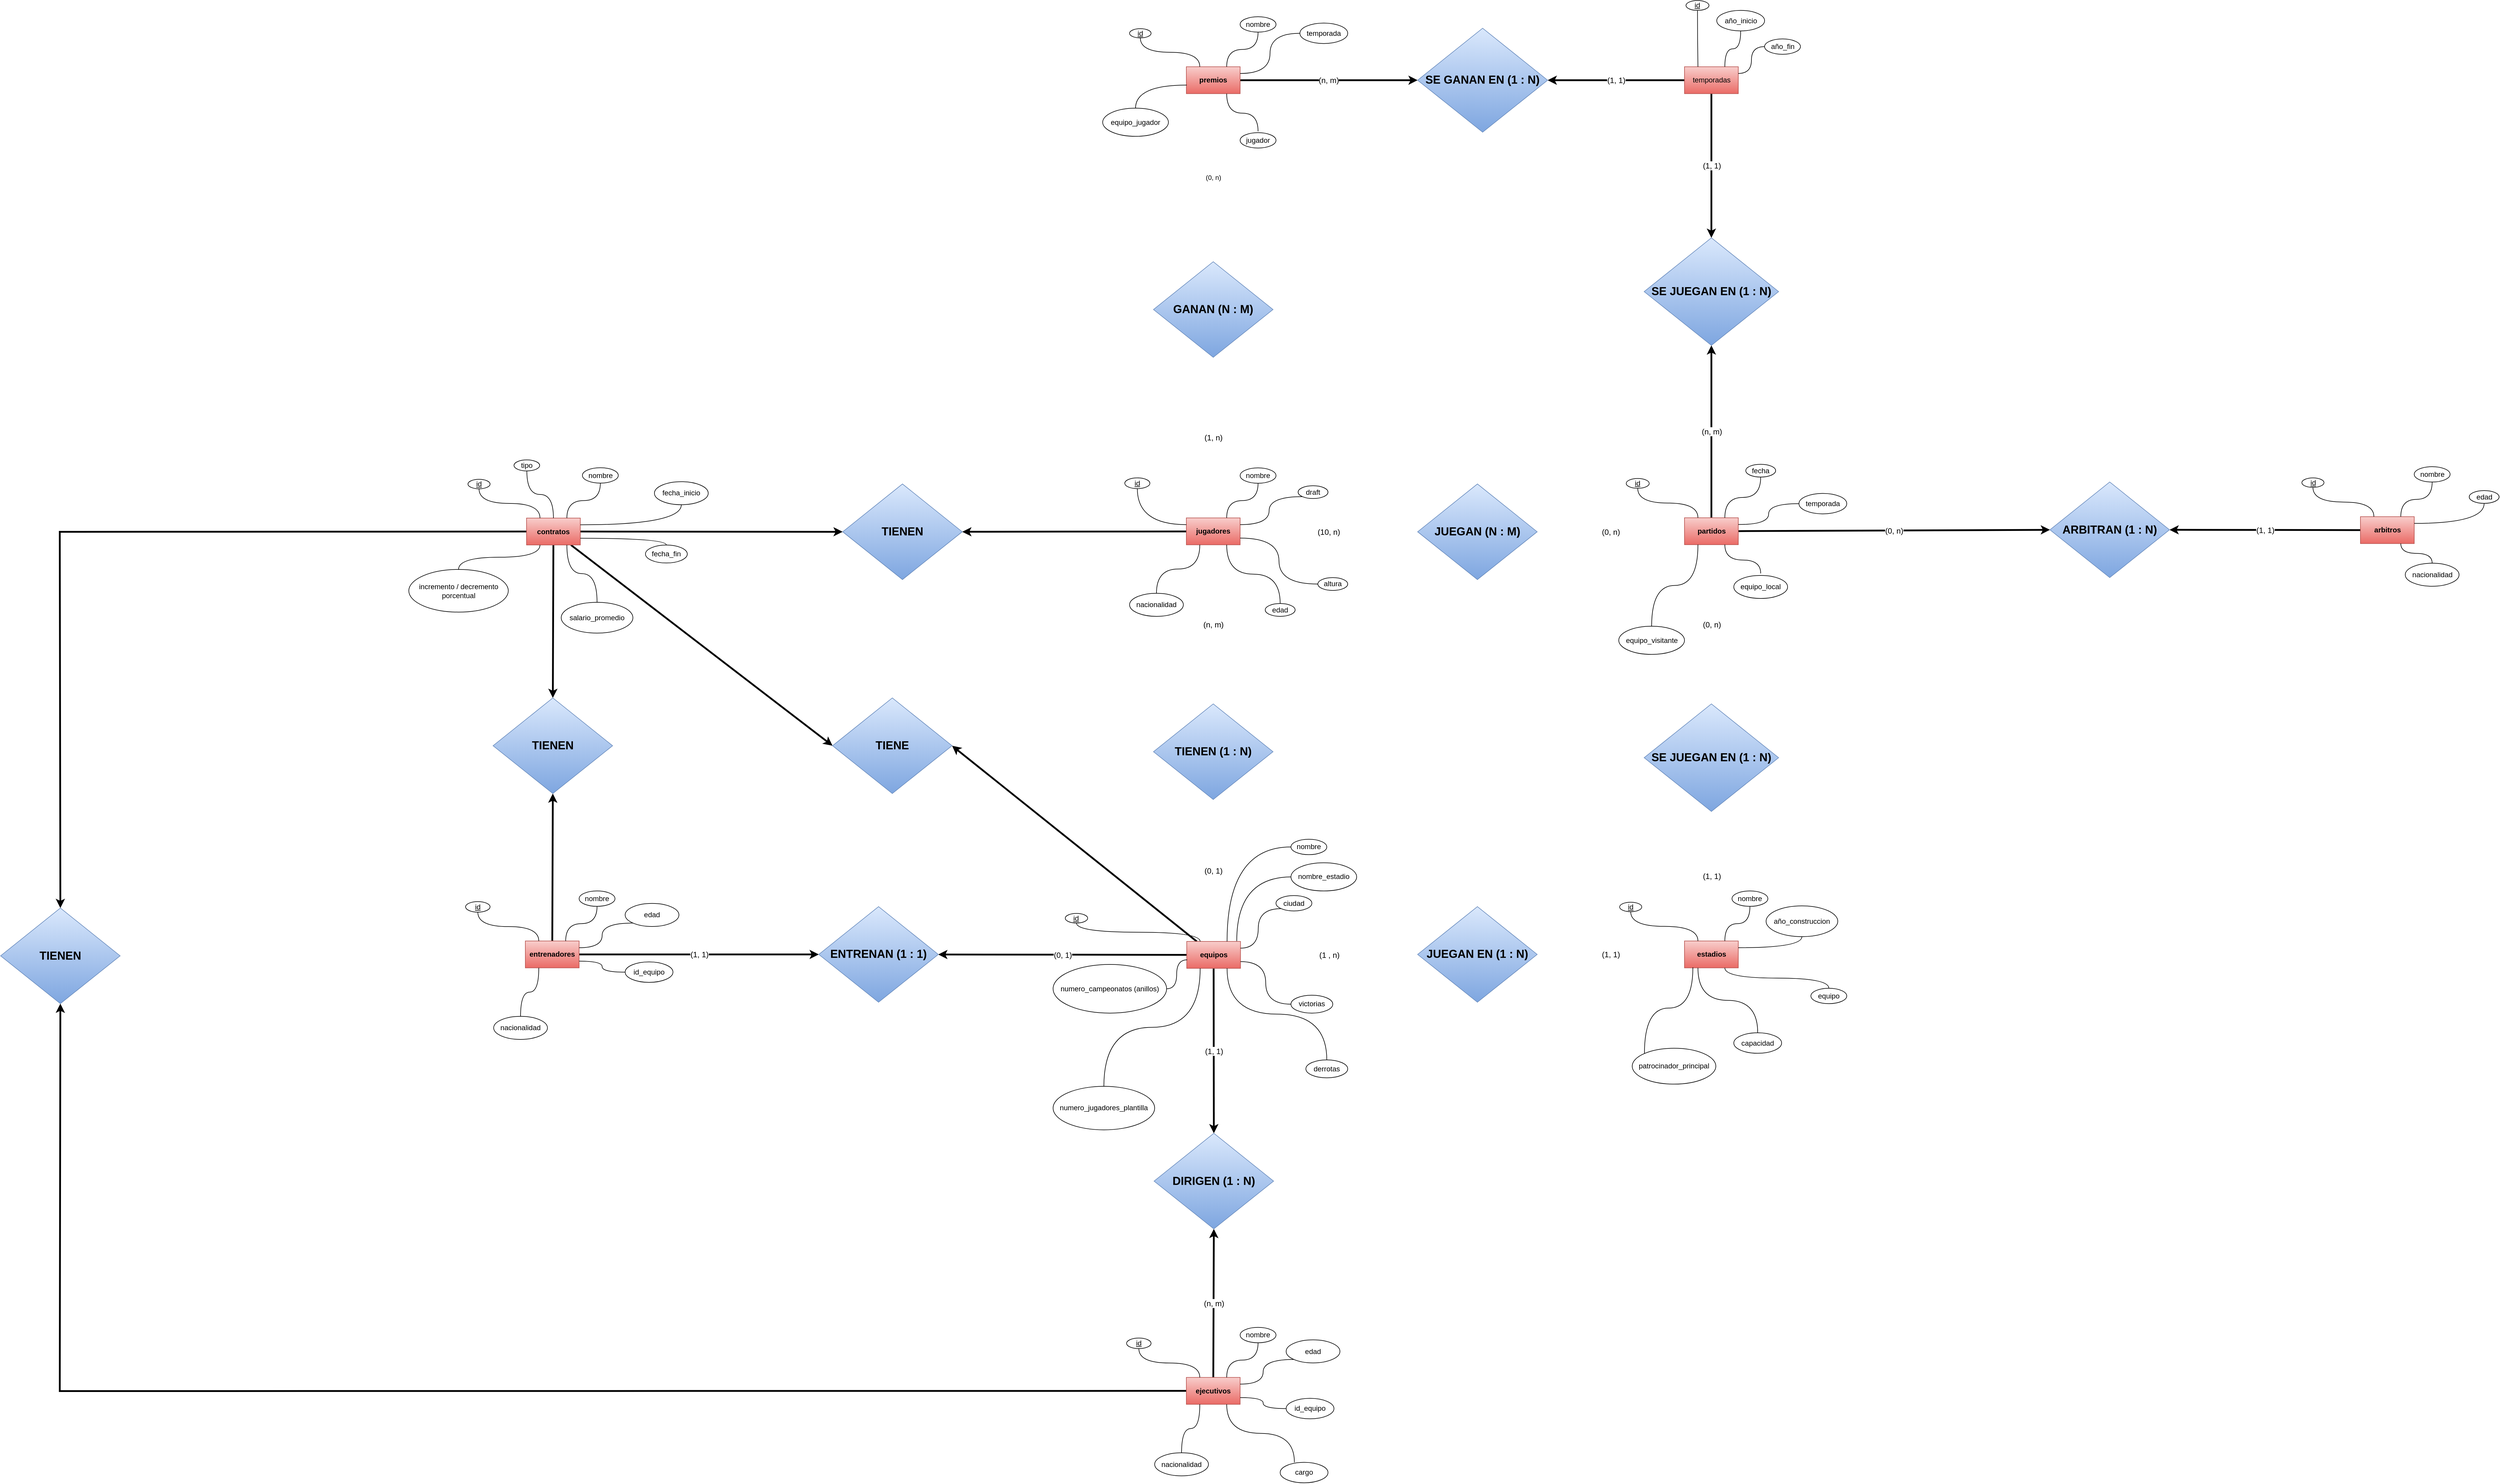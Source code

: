 <mxfile>
    <diagram id="GtlSE6PxsFourFfLZDGg" name="Page-1">
        <mxGraphModel dx="3368" dy="1439" grid="1" gridSize="10" guides="1" tooltips="1" connect="1" arrows="1" fold="1" page="0" pageScale="1" pageWidth="4681" pageHeight="3300" math="0" shadow="0">
            <root>
                <mxCell id="0"/>
                <mxCell id="1" parent="0"/>
                <mxCell id="226" value="(0, n)" style="edgeStyle=none;html=1;entryX=0.5;entryY=0;entryDx=0;entryDy=0;strokeColor=#FFFFFF;strokeWidth=3;" parent="1" source="12" target="225" edge="1">
                    <mxGeometry relative="1" as="geometry"/>
                </mxCell>
                <mxCell id="340" value="&lt;font style=&quot;font-size: 13px;&quot;&gt;(n, m)&lt;/font&gt;" style="edgeStyle=none;rounded=0;html=1;entryX=0;entryY=0.5;entryDx=0;entryDy=0;strokeWidth=3;" parent="1" source="12" target="339" edge="1">
                    <mxGeometry relative="1" as="geometry"/>
                </mxCell>
                <mxCell id="12" value="premios" style="rounded=0;whiteSpace=wrap;html=1;aspect=fixed;fillColor=#f8cecc;strokeColor=#b85450;gradientColor=#ea6b66;fontStyle=1" parent="1" vertex="1">
                    <mxGeometry x="1015" y="-6.28" width="90" height="45" as="geometry"/>
                </mxCell>
                <mxCell id="13" style="edgeStyle=orthogonalEdgeStyle;html=1;exitX=0.5;exitY=1;exitDx=0;exitDy=0;entryX=0.25;entryY=0;entryDx=0;entryDy=0;curved=1;endArrow=none;endFill=0;" parent="1" source="14" target="12" edge="1">
                    <mxGeometry relative="1" as="geometry"/>
                </mxCell>
                <mxCell id="14" value="&lt;u&gt;id&lt;/u&gt;" style="ellipse;whiteSpace=wrap;html=1;aspect=fixed;" parent="1" vertex="1">
                    <mxGeometry x="920" y="-69.99" width="35.99" height="15.42" as="geometry"/>
                </mxCell>
                <mxCell id="15" value="nombre" style="ellipse;whiteSpace=wrap;html=1;aspect=fixed;" parent="1" vertex="1">
                    <mxGeometry x="1105" y="-90" width="60" height="25.72" as="geometry"/>
                </mxCell>
                <mxCell id="16" style="edgeStyle=orthogonalEdgeStyle;html=1;exitX=0.5;exitY=1;exitDx=0;exitDy=0;entryX=0.75;entryY=0;entryDx=0;entryDy=0;curved=1;endArrow=none;endFill=0;" parent="1" source="15" target="12" edge="1">
                    <mxGeometry relative="1" as="geometry">
                        <mxPoint x="1043" y="-54.28" as="sourcePoint"/>
                        <mxPoint x="1068" y="-14.28" as="targetPoint"/>
                    </mxGeometry>
                </mxCell>
                <mxCell id="17" value="temporada" style="ellipse;whiteSpace=wrap;html=1;aspect=fixed;" parent="1" vertex="1">
                    <mxGeometry x="1205" y="-79.43" width="80" height="34.29" as="geometry"/>
                </mxCell>
                <mxCell id="18" style="edgeStyle=orthogonalEdgeStyle;html=1;exitX=0;exitY=0.5;exitDx=0;exitDy=0;entryX=1;entryY=0.25;entryDx=0;entryDy=0;curved=1;endArrow=none;endFill=0;" parent="1" source="17" target="12" edge="1">
                    <mxGeometry relative="1" as="geometry">
                        <mxPoint x="1175" y="-16.55" as="sourcePoint"/>
                        <mxPoint x="1160" y="28.02" as="targetPoint"/>
                    </mxGeometry>
                </mxCell>
                <mxCell id="19" style="edgeStyle=orthogonalEdgeStyle;html=1;curved=1;endArrow=none;endFill=0;exitX=0.5;exitY=-0.085;exitDx=0;exitDy=0;exitPerimeter=0;entryX=0.75;entryY=1;entryDx=0;entryDy=0;" parent="1" source="20" target="12" edge="1">
                    <mxGeometry relative="1" as="geometry">
                        <mxPoint x="1200" y="5.72" as="sourcePoint"/>
                        <mxPoint x="1110" y="49.62" as="targetPoint"/>
                    </mxGeometry>
                </mxCell>
                <mxCell id="20" value="jugador" style="ellipse;whiteSpace=wrap;html=1;aspect=fixed;" parent="1" vertex="1">
                    <mxGeometry x="1105" y="104.0" width="60" height="25.72" as="geometry"/>
                </mxCell>
                <mxCell id="21" value="equipo_jugador" style="ellipse;whiteSpace=wrap;html=1;aspect=fixed;" parent="1" vertex="1">
                    <mxGeometry x="875" y="63.01" width="110" height="47.15" as="geometry"/>
                </mxCell>
                <mxCell id="22" style="edgeStyle=orthogonalEdgeStyle;html=1;entryX=0.008;entryY=0.682;entryDx=0;entryDy=0;curved=1;endArrow=none;endFill=0;entryPerimeter=0;exitX=0.5;exitY=0;exitDx=0;exitDy=0;" parent="1" source="21" target="12" edge="1">
                    <mxGeometry relative="1" as="geometry">
                        <mxPoint x="1137.72" y="71.175" as="sourcePoint"/>
                        <mxPoint x="1070" y="54.01" as="targetPoint"/>
                    </mxGeometry>
                </mxCell>
                <mxCell id="220" value="&lt;font style=&quot;font-size: 13px;&quot;&gt;(n, m)&lt;/font&gt;" style="edgeStyle=none;html=1;entryX=0.5;entryY=0;entryDx=0;entryDy=0;strokeColor=#FFFFFF;strokeWidth=3;" parent="1" source="27" target="218" edge="1">
                    <mxGeometry relative="1" as="geometry"/>
                </mxCell>
                <mxCell id="223" value="&lt;font style=&quot;font-size: 13px;&quot;&gt;(10, n)&lt;/font&gt;" style="edgeStyle=none;html=1;entryX=0;entryY=0.5;entryDx=0;entryDy=0;strokeColor=#FFFFFF;strokeWidth=3;" parent="1" source="27" target="222" edge="1">
                    <mxGeometry relative="1" as="geometry"/>
                </mxCell>
                <mxCell id="227" value="&lt;font style=&quot;font-size: 13px;&quot;&gt;(1, n)&lt;/font&gt;" style="edgeStyle=none;html=1;entryX=0.5;entryY=1;entryDx=0;entryDy=0;strokeColor=#FFFFFF;strokeWidth=3;" parent="1" source="27" target="225" edge="1">
                    <mxGeometry relative="1" as="geometry"/>
                </mxCell>
                <mxCell id="289" style="edgeStyle=none;html=1;entryX=1;entryY=0.5;entryDx=0;entryDy=0;strokeWidth=3;" parent="1" source="27" target="287" edge="1">
                    <mxGeometry relative="1" as="geometry"/>
                </mxCell>
                <mxCell id="27" value="jugadores" style="rounded=0;whiteSpace=wrap;html=1;aspect=fixed;fillColor=#f8cecc;strokeColor=#b85450;gradientColor=#ea6b66;fontStyle=1" parent="1" vertex="1">
                    <mxGeometry x="1015" y="748.74" width="90" height="45" as="geometry"/>
                </mxCell>
                <mxCell id="28" style="edgeStyle=orthogonalEdgeStyle;html=1;exitX=0.5;exitY=1;exitDx=0;exitDy=0;entryX=0;entryY=0.25;entryDx=0;entryDy=0;curved=1;endArrow=none;endFill=0;" parent="1" source="29" target="27" edge="1">
                    <mxGeometry relative="1" as="geometry"/>
                </mxCell>
                <mxCell id="29" value="&lt;u&gt;id&lt;/u&gt;" style="ellipse;whiteSpace=wrap;html=1;aspect=fixed;" parent="1" vertex="1">
                    <mxGeometry x="912" y="681.73" width="42" height="18.01" as="geometry"/>
                </mxCell>
                <mxCell id="30" value="nombre" style="ellipse;whiteSpace=wrap;html=1;aspect=fixed;" parent="1" vertex="1">
                    <mxGeometry x="1105" y="665.02" width="60" height="25.72" as="geometry"/>
                </mxCell>
                <mxCell id="31" style="edgeStyle=orthogonalEdgeStyle;html=1;exitX=0.5;exitY=1;exitDx=0;exitDy=0;entryX=0.75;entryY=0;entryDx=0;entryDy=0;curved=1;endArrow=none;endFill=0;" parent="1" source="30" target="27" edge="1">
                    <mxGeometry relative="1" as="geometry">
                        <mxPoint x="1043" y="700.74" as="sourcePoint"/>
                        <mxPoint x="1068" y="740.74" as="targetPoint"/>
                    </mxGeometry>
                </mxCell>
                <mxCell id="32" value="altura" style="ellipse;whiteSpace=wrap;html=1;aspect=fixed;" parent="1" vertex="1">
                    <mxGeometry x="1235" y="848.67" width="50" height="21.43" as="geometry"/>
                </mxCell>
                <mxCell id="33" style="edgeStyle=orthogonalEdgeStyle;html=1;exitX=0;exitY=0.5;exitDx=0;exitDy=0;entryX=1;entryY=0.75;entryDx=0;entryDy=0;curved=1;endArrow=none;endFill=0;" parent="1" source="32" target="27" edge="1">
                    <mxGeometry relative="1" as="geometry">
                        <mxPoint x="1175" y="738.47" as="sourcePoint"/>
                        <mxPoint x="1160" y="783.04" as="targetPoint"/>
                    </mxGeometry>
                </mxCell>
                <mxCell id="34" style="edgeStyle=orthogonalEdgeStyle;html=1;entryX=0.75;entryY=1;entryDx=0;entryDy=0;curved=1;endArrow=none;endFill=0;exitX=0.5;exitY=0;exitDx=0;exitDy=0;" parent="1" source="35" target="27" edge="1">
                    <mxGeometry relative="1" as="geometry">
                        <mxPoint x="1200" y="760.74" as="sourcePoint"/>
                        <mxPoint x="1110" y="804.64" as="targetPoint"/>
                    </mxGeometry>
                </mxCell>
                <mxCell id="35" value="edad" style="ellipse;whiteSpace=wrap;html=1;aspect=fixed;" parent="1" vertex="1">
                    <mxGeometry x="1147" y="892.02" width="50" height="21.43" as="geometry"/>
                </mxCell>
                <mxCell id="38" value="nacionalidad" style="ellipse;whiteSpace=wrap;html=1;aspect=fixed;" parent="1" vertex="1">
                    <mxGeometry x="920" y="874.87" width="90" height="38.58" as="geometry"/>
                </mxCell>
                <mxCell id="39" style="edgeStyle=orthogonalEdgeStyle;html=1;entryX=0.25;entryY=1;entryDx=0;entryDy=0;curved=1;endArrow=none;endFill=0;exitX=0.5;exitY=0;exitDx=0;exitDy=0;" parent="1" source="38" target="27" edge="1">
                    <mxGeometry relative="1" as="geometry">
                        <mxPoint x="955.99" y="849.05" as="sourcePoint"/>
                        <mxPoint x="1041.71" y="810.45" as="targetPoint"/>
                    </mxGeometry>
                </mxCell>
                <mxCell id="40" value="draft" style="ellipse;whiteSpace=wrap;html=1;aspect=fixed;" parent="1" vertex="1">
                    <mxGeometry x="1202" y="694.88" width="50" height="21.43" as="geometry"/>
                </mxCell>
                <mxCell id="41" style="edgeStyle=orthogonalEdgeStyle;html=1;exitX=0;exitY=1;exitDx=0;exitDy=0;entryX=1;entryY=0.25;entryDx=0;entryDy=0;curved=1;endArrow=none;endFill=0;" parent="1" source="40" target="27" edge="1">
                    <mxGeometry relative="1" as="geometry">
                        <mxPoint x="1197.0" y="769.445" as="sourcePoint"/>
                        <mxPoint x="1122" y="742.84" as="targetPoint"/>
                    </mxGeometry>
                </mxCell>
                <mxCell id="279" value="&lt;font style=&quot;font-size: 13px;&quot;&gt;(1, 1)&lt;/font&gt;" style="edgeStyle=none;html=1;strokeWidth=3;" parent="1" source="42" target="278" edge="1">
                    <mxGeometry relative="1" as="geometry"/>
                </mxCell>
                <mxCell id="286" style="edgeStyle=none;html=1;entryX=0.5;entryY=1;entryDx=0;entryDy=0;strokeWidth=3;" parent="1" source="42" target="284" edge="1">
                    <mxGeometry relative="1" as="geometry"/>
                </mxCell>
                <mxCell id="42" value="entrenadores" style="rounded=0;whiteSpace=wrap;html=1;aspect=fixed;fillColor=#f8cecc;strokeColor=#b85450;gradientColor=#ea6b66;fontStyle=1" parent="1" vertex="1">
                    <mxGeometry x="-91" y="1456.75" width="90" height="45" as="geometry"/>
                </mxCell>
                <mxCell id="43" style="edgeStyle=orthogonalEdgeStyle;html=1;exitX=0.5;exitY=1;exitDx=0;exitDy=0;entryX=0.25;entryY=0;entryDx=0;entryDy=0;curved=1;endArrow=none;endFill=0;" parent="1" source="44" target="42" edge="1">
                    <mxGeometry relative="1" as="geometry"/>
                </mxCell>
                <mxCell id="44" value="&lt;u&gt;id&lt;/u&gt;" style="ellipse;whiteSpace=wrap;html=1;aspect=fixed;" parent="1" vertex="1">
                    <mxGeometry x="-191" y="1390.89" width="40.99" height="17.57" as="geometry"/>
                </mxCell>
                <mxCell id="45" value="nombre" style="ellipse;whiteSpace=wrap;html=1;aspect=fixed;" parent="1" vertex="1">
                    <mxGeometry x="-1" y="1373.03" width="60" height="25.72" as="geometry"/>
                </mxCell>
                <mxCell id="46" style="edgeStyle=orthogonalEdgeStyle;html=1;exitX=0.5;exitY=1;exitDx=0;exitDy=0;entryX=0.75;entryY=0;entryDx=0;entryDy=0;curved=1;endArrow=none;endFill=0;" parent="1" source="45" target="42" edge="1">
                    <mxGeometry relative="1" as="geometry">
                        <mxPoint x="-63" y="1408.75" as="sourcePoint"/>
                        <mxPoint x="-38" y="1448.75" as="targetPoint"/>
                    </mxGeometry>
                </mxCell>
                <mxCell id="47" value="id_equipo" style="ellipse;whiteSpace=wrap;html=1;aspect=fixed;" parent="1" vertex="1">
                    <mxGeometry x="76" y="1491.75" width="80" height="34.29" as="geometry"/>
                </mxCell>
                <mxCell id="48" style="edgeStyle=orthogonalEdgeStyle;html=1;exitX=0;exitY=0.5;exitDx=0;exitDy=0;entryX=1;entryY=0.75;entryDx=0;entryDy=0;curved=1;endArrow=none;endFill=0;" parent="1" source="47" target="42" edge="1">
                    <mxGeometry relative="1" as="geometry">
                        <mxPoint x="69" y="1446.48" as="sourcePoint"/>
                        <mxPoint x="54" y="1491.05" as="targetPoint"/>
                    </mxGeometry>
                </mxCell>
                <mxCell id="53" value="nacionalidad" style="ellipse;whiteSpace=wrap;html=1;aspect=fixed;" parent="1" vertex="1">
                    <mxGeometry x="-144" y="1582.88" width="90" height="38.58" as="geometry"/>
                </mxCell>
                <mxCell id="54" style="edgeStyle=orthogonalEdgeStyle;html=1;entryX=0.25;entryY=1;entryDx=0;entryDy=0;curved=1;endArrow=none;endFill=0;exitX=0.5;exitY=0;exitDx=0;exitDy=0;" parent="1" source="53" target="42" edge="1">
                    <mxGeometry relative="1" as="geometry">
                        <mxPoint x="-150.01" y="1557.06" as="sourcePoint"/>
                        <mxPoint x="-64.29" y="1518.46" as="targetPoint"/>
                    </mxGeometry>
                </mxCell>
                <mxCell id="55" value="edad" style="ellipse;whiteSpace=wrap;html=1;aspect=fixed;" parent="1" vertex="1">
                    <mxGeometry x="76" y="1393.89" width="90" height="38.58" as="geometry"/>
                </mxCell>
                <mxCell id="56" style="edgeStyle=orthogonalEdgeStyle;html=1;exitX=0;exitY=1;exitDx=0;exitDy=0;entryX=1;entryY=0.25;entryDx=0;entryDy=0;curved=1;endArrow=none;endFill=0;" parent="1" source="55" target="42" edge="1">
                    <mxGeometry relative="1" as="geometry">
                        <mxPoint x="91.0" y="1477.455" as="sourcePoint"/>
                        <mxPoint x="16" y="1450.85" as="targetPoint"/>
                    </mxGeometry>
                </mxCell>
                <mxCell id="224" value="&lt;font style=&quot;font-size: 13px;&quot;&gt;(0, n)&lt;/font&gt;" style="edgeStyle=none;html=1;entryX=1;entryY=0.5;entryDx=0;entryDy=0;strokeColor=#FFFFFF;strokeWidth=3;" parent="1" source="58" target="222" edge="1">
                    <mxGeometry relative="1" as="geometry"/>
                </mxCell>
                <mxCell id="235" value="&lt;font style=&quot;font-size: 13px;&quot;&gt;(0, n)&lt;/font&gt;" style="edgeStyle=none;html=1;strokeColor=#FFFFFF;strokeWidth=3;" parent="1" source="58" target="234" edge="1">
                    <mxGeometry relative="1" as="geometry"/>
                </mxCell>
                <mxCell id="282" value="&lt;font style=&quot;font-size: 13px;&quot;&gt;(0, n)&lt;/font&gt;" style="edgeStyle=none;html=1;entryX=0;entryY=0.5;entryDx=0;entryDy=0;strokeWidth=3;" parent="1" source="58" target="281" edge="1">
                    <mxGeometry relative="1" as="geometry"/>
                </mxCell>
                <mxCell id="344" value="&lt;font style=&quot;font-size: 13px;&quot;&gt;(n, m)&lt;/font&gt;" style="edgeStyle=none;rounded=0;html=1;entryX=0.5;entryY=1;entryDx=0;entryDy=0;strokeWidth=3;" parent="1" source="58" target="342" edge="1">
                    <mxGeometry relative="1" as="geometry"/>
                </mxCell>
                <mxCell id="58" value="partidos" style="rounded=0;whiteSpace=wrap;html=1;aspect=fixed;fillColor=#f8cecc;strokeColor=#b85450;gradientColor=#ea6b66;fontStyle=1" parent="1" vertex="1">
                    <mxGeometry x="1848.5" y="748.53" width="90" height="45" as="geometry"/>
                </mxCell>
                <mxCell id="59" style="edgeStyle=orthogonalEdgeStyle;html=1;exitX=0.5;exitY=1;exitDx=0;exitDy=0;entryX=0.25;entryY=0;entryDx=0;entryDy=0;curved=1;endArrow=none;endFill=0;" parent="1" source="60" target="58" edge="1">
                    <mxGeometry relative="1" as="geometry"/>
                </mxCell>
                <mxCell id="60" value="&lt;u&gt;id&lt;/u&gt;" style="ellipse;whiteSpace=wrap;html=1;aspect=fixed;" parent="1" vertex="1">
                    <mxGeometry x="1751" y="682.74" width="38.49" height="16.5" as="geometry"/>
                </mxCell>
                <mxCell id="61" value="fecha" style="ellipse;whiteSpace=wrap;html=1;aspect=fixed;" parent="1" vertex="1">
                    <mxGeometry x="1951" y="658.95" width="50" height="21.43" as="geometry"/>
                </mxCell>
                <mxCell id="62" style="edgeStyle=orthogonalEdgeStyle;html=1;exitX=0.5;exitY=1;exitDx=0;exitDy=0;entryX=0.75;entryY=0;entryDx=0;entryDy=0;curved=1;endArrow=none;endFill=0;" parent="1" source="61" target="58" edge="1">
                    <mxGeometry relative="1" as="geometry">
                        <mxPoint x="1876.5" y="699.53" as="sourcePoint"/>
                        <mxPoint x="1901.5" y="739.53" as="targetPoint"/>
                    </mxGeometry>
                </mxCell>
                <mxCell id="63" value="temporada" style="ellipse;whiteSpace=wrap;html=1;aspect=fixed;" parent="1" vertex="1">
                    <mxGeometry x="2040" y="707.7" width="80" height="34.29" as="geometry"/>
                </mxCell>
                <mxCell id="64" style="edgeStyle=orthogonalEdgeStyle;html=1;exitX=0;exitY=0.5;exitDx=0;exitDy=0;entryX=1;entryY=0.25;entryDx=0;entryDy=0;curved=1;endArrow=none;endFill=0;" parent="1" source="63" target="58" edge="1">
                    <mxGeometry relative="1" as="geometry">
                        <mxPoint x="2008.5" y="737.26" as="sourcePoint"/>
                        <mxPoint x="1993.5" y="781.83" as="targetPoint"/>
                    </mxGeometry>
                </mxCell>
                <mxCell id="65" style="edgeStyle=orthogonalEdgeStyle;html=1;entryX=0.75;entryY=1;entryDx=0;entryDy=0;curved=1;endArrow=none;endFill=0;exitX=0.5;exitY=-0.085;exitDx=0;exitDy=0;exitPerimeter=0;" parent="1" source="66" target="58" edge="1">
                    <mxGeometry relative="1" as="geometry">
                        <mxPoint x="2033.5" y="759.53" as="sourcePoint"/>
                        <mxPoint x="1943.5" y="803.43" as="targetPoint"/>
                    </mxGeometry>
                </mxCell>
                <mxCell id="66" value="equipo_local" style="ellipse;whiteSpace=wrap;html=1;aspect=fixed;" parent="1" vertex="1">
                    <mxGeometry x="1931" y="844.95" width="90" height="38.58" as="geometry"/>
                </mxCell>
                <mxCell id="67" value="equipo_visitante" style="ellipse;whiteSpace=wrap;html=1;aspect=fixed;" parent="1" vertex="1">
                    <mxGeometry x="1738.5" y="930.0" width="110" height="47.15" as="geometry"/>
                </mxCell>
                <mxCell id="68" style="edgeStyle=orthogonalEdgeStyle;html=1;entryX=0.25;entryY=1;entryDx=0;entryDy=0;curved=1;endArrow=none;endFill=0;exitX=0.5;exitY=0;exitDx=0;exitDy=0;" parent="1" source="67" target="58" edge="1">
                    <mxGeometry relative="1" as="geometry">
                        <mxPoint x="1971.22" y="824.985" as="sourcePoint"/>
                        <mxPoint x="1903.5" y="807.82" as="targetPoint"/>
                    </mxGeometry>
                </mxCell>
                <mxCell id="283" value="&lt;font style=&quot;font-size: 13px;&quot;&gt;(1, 1)&lt;/font&gt;" style="edgeStyle=none;html=1;entryX=1;entryY=0.5;entryDx=0;entryDy=0;strokeWidth=3;" parent="1" source="72" target="281" edge="1">
                    <mxGeometry relative="1" as="geometry"/>
                </mxCell>
                <mxCell id="72" value="arbitros" style="rounded=0;whiteSpace=wrap;html=1;aspect=fixed;fillColor=#f8cecc;strokeColor=#b85450;gradientColor=#ea6b66;fontStyle=1" parent="1" vertex="1">
                    <mxGeometry x="2979.5" y="746.67" width="90" height="45" as="geometry"/>
                </mxCell>
                <mxCell id="73" style="edgeStyle=orthogonalEdgeStyle;html=1;exitX=0.5;exitY=1;exitDx=0;exitDy=0;entryX=0.25;entryY=0;entryDx=0;entryDy=0;curved=1;endArrow=none;endFill=0;" parent="1" source="74" target="72" edge="1">
                    <mxGeometry relative="1" as="geometry"/>
                </mxCell>
                <mxCell id="74" value="&lt;u&gt;id&lt;/u&gt;" style="ellipse;whiteSpace=wrap;html=1;aspect=fixed;" parent="1" vertex="1">
                    <mxGeometry x="2881.5" y="681.81" width="37" height="15.86" as="geometry"/>
                </mxCell>
                <mxCell id="75" value="nombre" style="ellipse;whiteSpace=wrap;html=1;aspect=fixed;" parent="1" vertex="1">
                    <mxGeometry x="3069.5" y="662.95" width="60" height="25.72" as="geometry"/>
                </mxCell>
                <mxCell id="76" style="edgeStyle=orthogonalEdgeStyle;html=1;exitX=0.5;exitY=1;exitDx=0;exitDy=0;entryX=0.75;entryY=0;entryDx=0;entryDy=0;curved=1;endArrow=none;endFill=0;" parent="1" source="75" target="72" edge="1">
                    <mxGeometry relative="1" as="geometry">
                        <mxPoint x="3007.5" y="698.67" as="sourcePoint"/>
                        <mxPoint x="3032.5" y="738.67" as="targetPoint"/>
                    </mxGeometry>
                </mxCell>
                <mxCell id="79" style="edgeStyle=orthogonalEdgeStyle;html=1;entryX=1;entryY=0.25;entryDx=0;entryDy=0;curved=1;endArrow=none;endFill=0;exitX=0.5;exitY=1;exitDx=0;exitDy=0;" parent="1" source="80" target="72" edge="1">
                    <mxGeometry relative="1" as="geometry">
                        <mxPoint x="3164.5" y="758.67" as="sourcePoint"/>
                        <mxPoint x="3074.5" y="802.57" as="targetPoint"/>
                    </mxGeometry>
                </mxCell>
                <mxCell id="80" value="edad" style="ellipse;whiteSpace=wrap;html=1;aspect=fixed;" parent="1" vertex="1">
                    <mxGeometry x="3161.5" y="702.95" width="50" height="21.43" as="geometry"/>
                </mxCell>
                <mxCell id="83" value="nacionalidad" style="ellipse;whiteSpace=wrap;html=1;aspect=fixed;" parent="1" vertex="1">
                    <mxGeometry x="3054.5" y="824.53" width="90" height="38.58" as="geometry"/>
                </mxCell>
                <mxCell id="84" style="edgeStyle=orthogonalEdgeStyle;html=1;entryX=0.75;entryY=1;entryDx=0;entryDy=0;curved=1;endArrow=none;endFill=0;exitX=0.5;exitY=0;exitDx=0;exitDy=0;" parent="1" source="83" target="72" edge="1">
                    <mxGeometry relative="1" as="geometry">
                        <mxPoint x="2920.49" y="846.98" as="sourcePoint"/>
                        <mxPoint x="3006.21" y="808.38" as="targetPoint"/>
                    </mxGeometry>
                </mxCell>
                <mxCell id="221" value="&lt;font style=&quot;font-size: 13px;&quot;&gt;(0, 1)&lt;/font&gt;" style="edgeStyle=none;html=1;entryX=0.5;entryY=1;entryDx=0;entryDy=0;strokeColor=#FFFFFF;strokeWidth=3;" parent="1" source="90" target="218" edge="1">
                    <mxGeometry relative="1" as="geometry"/>
                </mxCell>
                <mxCell id="232" value="&lt;font style=&quot;font-size: 13px;&quot;&gt;(1 , n)&lt;/font&gt;" style="edgeStyle=none;html=1;entryX=0;entryY=0.5;entryDx=0;entryDy=0;strokeColor=#FFFFFF;strokeWidth=3;" parent="1" source="90" target="231" edge="1">
                    <mxGeometry relative="1" as="geometry"/>
                </mxCell>
                <mxCell id="280" value="&lt;font style=&quot;font-size: 13px;&quot;&gt;(0, 1)&lt;/font&gt;" style="edgeStyle=none;html=1;strokeWidth=3;" parent="1" source="90" target="278" edge="1">
                    <mxGeometry relative="1" as="geometry"/>
                </mxCell>
                <mxCell id="307" value="&lt;font style=&quot;font-size: 13px;&quot;&gt;(1, 1)&lt;/font&gt;" style="edgeStyle=none;html=1;strokeWidth=3;entryX=0.5;entryY=0;entryDx=0;entryDy=0;" parent="1" source="90" target="306" edge="1">
                    <mxGeometry relative="1" as="geometry">
                        <mxPoint x="1070" y="1780" as="targetPoint"/>
                    </mxGeometry>
                </mxCell>
                <mxCell id="348" style="edgeStyle=none;rounded=0;html=1;entryX=1;entryY=0.5;entryDx=0;entryDy=0;strokeWidth=3;" parent="1" source="90" target="345" edge="1">
                    <mxGeometry relative="1" as="geometry"/>
                </mxCell>
                <mxCell id="90" value="equipos" style="rounded=0;whiteSpace=wrap;html=1;aspect=fixed;fillColor=#f8cecc;strokeColor=#b85450;gradientColor=#ea6b66;fontStyle=1" parent="1" vertex="1">
                    <mxGeometry x="1015.63" y="1457.53" width="90" height="45" as="geometry"/>
                </mxCell>
                <mxCell id="91" style="edgeStyle=orthogonalEdgeStyle;html=1;exitX=0.5;exitY=1;exitDx=0;exitDy=0;entryX=0.25;entryY=0;entryDx=0;entryDy=0;curved=1;endArrow=none;endFill=0;" parent="1" source="92" target="90" edge="1">
                    <mxGeometry relative="1" as="geometry"/>
                </mxCell>
                <mxCell id="92" value="&lt;u&gt;id&lt;/u&gt;" style="ellipse;whiteSpace=wrap;html=1;aspect=fixed;" parent="1" vertex="1">
                    <mxGeometry x="812.39" y="1410.64" width="37.49" height="16.07" as="geometry"/>
                </mxCell>
                <mxCell id="93" value="nombre" style="ellipse;whiteSpace=wrap;html=1;aspect=fixed;" parent="1" vertex="1">
                    <mxGeometry x="1190" y="1286.56" width="60" height="25.72" as="geometry"/>
                </mxCell>
                <mxCell id="94" style="edgeStyle=orthogonalEdgeStyle;html=1;exitX=0;exitY=0.5;exitDx=0;exitDy=0;entryX=0.75;entryY=0;entryDx=0;entryDy=0;curved=1;endArrow=none;endFill=0;" parent="1" source="93" target="90" edge="1">
                    <mxGeometry relative="1" as="geometry">
                        <mxPoint x="1191.88" y="1372.06" as="sourcePoint"/>
                        <mxPoint x="1068.63" y="1449.53" as="targetPoint"/>
                    </mxGeometry>
                </mxCell>
                <mxCell id="96" style="edgeStyle=orthogonalEdgeStyle;html=1;exitX=0;exitY=0.5;exitDx=0;exitDy=0;entryX=0.93;entryY=-0.014;entryDx=0;entryDy=0;curved=1;endArrow=none;endFill=0;entryPerimeter=0;" parent="1" target="90" edge="1">
                    <mxGeometry relative="1" as="geometry">
                        <mxPoint x="1190.0" y="1349.455" as="sourcePoint"/>
                        <mxPoint x="1160.63" y="1491.83" as="targetPoint"/>
                    </mxGeometry>
                </mxCell>
                <mxCell id="97" style="edgeStyle=orthogonalEdgeStyle;html=1;entryX=1;entryY=0.75;entryDx=0;entryDy=0;curved=1;endArrow=none;endFill=0;exitX=0;exitY=0.5;exitDx=0;exitDy=0;" parent="1" source="98" target="90" edge="1">
                    <mxGeometry relative="1" as="geometry">
                        <mxPoint x="1200.63" y="1469.53" as="sourcePoint"/>
                        <mxPoint x="1110.63" y="1513.43" as="targetPoint"/>
                    </mxGeometry>
                </mxCell>
                <mxCell id="95" value="nombre_estadio" style="ellipse;whiteSpace=wrap;html=1;aspect=fixed;" vertex="1" parent="1">
                    <mxGeometry x="1190" y="1325.88" width="110" height="47.15" as="geometry"/>
                </mxCell>
                <mxCell id="98" value="victorias" style="ellipse;whiteSpace=wrap;html=1;aspect=fixed;" parent="1" vertex="1">
                    <mxGeometry x="1190" y="1547.46" width="70" height="30.01" as="geometry"/>
                </mxCell>
                <mxCell id="99" value="numero_campeonatos (anillos)" style="ellipse;whiteSpace=wrap;html=1;aspect=fixed;" parent="1" vertex="1">
                    <mxGeometry x="792.0" y="1496.03" width="190" height="81.44" as="geometry"/>
                </mxCell>
                <mxCell id="100" style="edgeStyle=orthogonalEdgeStyle;html=1;entryX=0.008;entryY=0.682;entryDx=0;entryDy=0;curved=1;endArrow=none;endFill=0;entryPerimeter=0;exitX=1;exitY=0.5;exitDx=0;exitDy=0;" parent="1" source="99" target="90" edge="1">
                    <mxGeometry relative="1" as="geometry">
                        <mxPoint x="1138.35" y="1534.985" as="sourcePoint"/>
                        <mxPoint x="1070.63" y="1517.82" as="targetPoint"/>
                    </mxGeometry>
                </mxCell>
                <mxCell id="101" value="numero_jugadores_plantilla" style="ellipse;whiteSpace=wrap;html=1;aspect=fixed;" parent="1" vertex="1">
                    <mxGeometry x="792.0" y="1700" width="170" height="72.87" as="geometry"/>
                </mxCell>
                <mxCell id="102" style="edgeStyle=orthogonalEdgeStyle;html=1;entryX=0.25;entryY=1;entryDx=0;entryDy=0;curved=1;endArrow=none;endFill=0;exitX=0.5;exitY=0;exitDx=0;exitDy=0;" parent="1" source="101" target="90" edge="1">
                    <mxGeometry relative="1" as="geometry">
                        <mxPoint x="956.62" y="1557.84" as="sourcePoint"/>
                        <mxPoint x="1042.34" y="1519.24" as="targetPoint"/>
                    </mxGeometry>
                </mxCell>
                <mxCell id="103" value="ciudad" style="ellipse;whiteSpace=wrap;html=1;aspect=fixed;" parent="1" vertex="1">
                    <mxGeometry x="1165" y="1380.75" width="60" height="25.72" as="geometry"/>
                </mxCell>
                <mxCell id="104" style="edgeStyle=orthogonalEdgeStyle;html=1;exitX=0;exitY=1;exitDx=0;exitDy=0;entryX=1;entryY=0.25;entryDx=0;entryDy=0;curved=1;endArrow=none;endFill=0;" parent="1" source="103" target="90" edge="1">
                    <mxGeometry relative="1" as="geometry">
                        <mxPoint x="1197.63" y="1478.235" as="sourcePoint"/>
                        <mxPoint x="1122.63" y="1451.63" as="targetPoint"/>
                    </mxGeometry>
                </mxCell>
                <mxCell id="105" value="derrotas" style="ellipse;whiteSpace=wrap;html=1;aspect=fixed;" parent="1" vertex="1">
                    <mxGeometry x="1215" y="1655.74" width="70" height="30.01" as="geometry"/>
                </mxCell>
                <mxCell id="106" style="edgeStyle=orthogonalEdgeStyle;html=1;entryX=0.75;entryY=1;entryDx=0;entryDy=0;curved=1;endArrow=none;endFill=0;exitX=0.5;exitY=0;exitDx=0;exitDy=0;" parent="1" source="105" target="90" edge="1">
                    <mxGeometry relative="1" as="geometry">
                        <mxPoint x="1145.63" y="1575.624" as="sourcePoint"/>
                        <mxPoint x="1093.13" y="1512.53" as="targetPoint"/>
                    </mxGeometry>
                </mxCell>
                <mxCell id="233" value="&lt;font style=&quot;font-size: 13px;&quot;&gt;(1, 1)&lt;/font&gt;" style="edgeStyle=none;html=1;entryX=1;entryY=0.5;entryDx=0;entryDy=0;strokeColor=#FFFFFF;strokeWidth=3;" parent="1" source="173" target="231" edge="1">
                    <mxGeometry relative="1" as="geometry"/>
                </mxCell>
                <mxCell id="236" value="&lt;font style=&quot;font-size: 13px;&quot;&gt;(1, 1)&lt;/font&gt;" style="edgeStyle=none;html=1;strokeColor=#FFFFFF;strokeWidth=3;" parent="1" source="173" target="234" edge="1">
                    <mxGeometry relative="1" as="geometry"/>
                </mxCell>
                <mxCell id="173" value="estadios" style="rounded=0;whiteSpace=wrap;html=1;aspect=fixed;fillColor=#f8cecc;strokeColor=#b85450;gradientColor=#ea6b66;fontStyle=1" parent="1" vertex="1">
                    <mxGeometry x="1848.5" y="1456.75" width="90" height="45" as="geometry"/>
                </mxCell>
                <mxCell id="174" style="edgeStyle=orthogonalEdgeStyle;html=1;exitX=0.5;exitY=1;exitDx=0;exitDy=0;entryX=0.25;entryY=0;entryDx=0;entryDy=0;curved=1;endArrow=none;endFill=0;" parent="1" source="175" target="173" edge="1">
                    <mxGeometry relative="1" as="geometry"/>
                </mxCell>
                <mxCell id="175" value="&lt;u&gt;id&lt;/u&gt;" style="ellipse;whiteSpace=wrap;html=1;aspect=fixed;" parent="1" vertex="1">
                    <mxGeometry x="1740" y="1391.89" width="37" height="15.86" as="geometry"/>
                </mxCell>
                <mxCell id="176" value="nombre" style="ellipse;whiteSpace=wrap;html=1;aspect=fixed;" parent="1" vertex="1">
                    <mxGeometry x="1928" y="1373.03" width="60" height="25.72" as="geometry"/>
                </mxCell>
                <mxCell id="177" style="edgeStyle=orthogonalEdgeStyle;html=1;exitX=0.5;exitY=1;exitDx=0;exitDy=0;entryX=0.75;entryY=0;entryDx=0;entryDy=0;curved=1;endArrow=none;endFill=0;" parent="1" source="176" target="173" edge="1">
                    <mxGeometry relative="1" as="geometry">
                        <mxPoint x="1866" y="1408.75" as="sourcePoint"/>
                        <mxPoint x="1891" y="1448.75" as="targetPoint"/>
                    </mxGeometry>
                </mxCell>
                <mxCell id="178" style="edgeStyle=orthogonalEdgeStyle;html=1;entryX=1;entryY=0.25;entryDx=0;entryDy=0;curved=1;endArrow=none;endFill=0;exitX=0.5;exitY=1;exitDx=0;exitDy=0;" parent="1" source="179" target="173" edge="1">
                    <mxGeometry relative="1" as="geometry">
                        <mxPoint x="2023.0" y="1468.75" as="sourcePoint"/>
                        <mxPoint x="1933" y="1512.65" as="targetPoint"/>
                    </mxGeometry>
                </mxCell>
                <mxCell id="179" value="año_construccion" style="ellipse;whiteSpace=wrap;html=1;aspect=fixed;" parent="1" vertex="1">
                    <mxGeometry x="1985.0" y="1398.03" width="120" height="51.43" as="geometry"/>
                </mxCell>
                <mxCell id="180" value="equipo" style="ellipse;whiteSpace=wrap;html=1;aspect=fixed;" parent="1" vertex="1">
                    <mxGeometry x="2060" y="1535.9" width="60" height="25.72" as="geometry"/>
                </mxCell>
                <mxCell id="181" style="edgeStyle=orthogonalEdgeStyle;html=1;entryX=0.75;entryY=1;entryDx=0;entryDy=0;curved=1;endArrow=none;endFill=0;exitX=0.5;exitY=0;exitDx=0;exitDy=0;" parent="1" source="180" target="173" edge="1">
                    <mxGeometry relative="1" as="geometry">
                        <mxPoint x="1778.99" y="1557.06" as="sourcePoint"/>
                        <mxPoint x="1864.71" y="1518.46" as="targetPoint"/>
                    </mxGeometry>
                </mxCell>
                <mxCell id="182" value="capacidad" style="ellipse;whiteSpace=wrap;html=1;aspect=fixed;" parent="1" vertex="1">
                    <mxGeometry x="1931" y="1610.39" width="80" height="34.29" as="geometry"/>
                </mxCell>
                <mxCell id="183" style="edgeStyle=orthogonalEdgeStyle;html=1;curved=1;endArrow=none;endFill=0;exitX=0.5;exitY=0;exitDx=0;exitDy=0;entryX=0.25;entryY=1;entryDx=0;entryDy=0;" parent="1" source="182" target="173" edge="1">
                    <mxGeometry relative="1" as="geometry">
                        <mxPoint x="1968" y="1550.61" as="sourcePoint"/>
                        <mxPoint x="1915.5" y="1511.75" as="targetPoint"/>
                    </mxGeometry>
                </mxCell>
                <mxCell id="184" value="patrocinador_principal" style="ellipse;whiteSpace=wrap;html=1;aspect=fixed;" parent="1" vertex="1">
                    <mxGeometry x="1760.99" y="1636.28" width="140" height="60.01" as="geometry"/>
                </mxCell>
                <mxCell id="218" value="&lt;font color=&quot;#000000&quot;&gt;&lt;span style=&quot;font-size: 19px;&quot;&gt;&lt;b&gt;TIENEN (1 : N)&lt;/b&gt;&lt;/span&gt;&lt;/font&gt;" style="rhombus;whiteSpace=wrap;html=1;rounded=0;fillColor=#dae8fc;strokeColor=#6c8ebf;aspect=fixed;gradientColor=#7ea6e0;" parent="1" vertex="1">
                    <mxGeometry x="960" y="1060" width="200" height="160" as="geometry"/>
                </mxCell>
                <mxCell id="222" value="&lt;font color=&quot;#000000&quot;&gt;&lt;span style=&quot;font-size: 19px;&quot;&gt;&lt;b&gt;JUEGAN (N : M)&lt;/b&gt;&lt;/span&gt;&lt;/font&gt;" style="rhombus;whiteSpace=wrap;html=1;rounded=0;fillColor=#dae8fc;strokeColor=#6c8ebf;aspect=fixed;gradientColor=#7ea6e0;" parent="1" vertex="1">
                    <mxGeometry x="1402" y="691.95" width="200" height="160" as="geometry"/>
                </mxCell>
                <mxCell id="225" value="&lt;font color=&quot;#000000&quot;&gt;&lt;span style=&quot;font-size: 19px;&quot;&gt;&lt;b&gt;GANAN (N : M)&lt;/b&gt;&lt;/span&gt;&lt;/font&gt;" style="rhombus;whiteSpace=wrap;html=1;rounded=0;fillColor=#dae8fc;strokeColor=#6c8ebf;aspect=fixed;gradientColor=#7ea6e0;" parent="1" vertex="1">
                    <mxGeometry x="960" y="320.0" width="200" height="160" as="geometry"/>
                </mxCell>
                <mxCell id="229" style="edgeStyle=orthogonalEdgeStyle;html=1;curved=1;endArrow=none;endFill=0;exitX=0;exitY=0;exitDx=0;exitDy=0;entryX=0.156;entryY=0.983;entryDx=0;entryDy=0;entryPerimeter=0;" parent="1" source="184" target="173" edge="1">
                    <mxGeometry relative="1" as="geometry">
                        <mxPoint x="1981" y="1620.39" as="sourcePoint"/>
                        <mxPoint x="1870.5" y="1511.75" as="targetPoint"/>
                    </mxGeometry>
                </mxCell>
                <mxCell id="231" value="&lt;font color=&quot;#000000&quot;&gt;&lt;span style=&quot;font-size: 19px;&quot;&gt;&lt;b&gt;JUEGAN EN (1 : N)&lt;/b&gt;&lt;/span&gt;&lt;/font&gt;" style="rhombus;whiteSpace=wrap;html=1;rounded=0;fillColor=#dae8fc;strokeColor=#6c8ebf;aspect=fixed;gradientColor=#7ea6e0;" parent="1" vertex="1">
                    <mxGeometry x="1402" y="1399.25" width="200" height="160" as="geometry"/>
                </mxCell>
                <mxCell id="234" value="&lt;font color=&quot;#000000&quot;&gt;&lt;span style=&quot;font-size: 19px;&quot;&gt;&lt;b&gt;SE JUEGAN EN (1 : N)&lt;/b&gt;&lt;/span&gt;&lt;/font&gt;" style="rhombus;whiteSpace=wrap;html=1;rounded=0;fillColor=#dae8fc;strokeColor=#6c8ebf;aspect=fixed;gradientColor=#7ea6e0;" parent="1" vertex="1">
                    <mxGeometry x="1781" y="1060" width="225" height="180" as="geometry"/>
                </mxCell>
                <mxCell id="285" style="edgeStyle=none;html=1;entryX=0.5;entryY=0;entryDx=0;entryDy=0;strokeWidth=3;" parent="1" source="263" target="284" edge="1">
                    <mxGeometry relative="1" as="geometry"/>
                </mxCell>
                <mxCell id="288" style="edgeStyle=none;html=1;entryX=0;entryY=0.5;entryDx=0;entryDy=0;strokeWidth=3;" parent="1" source="263" target="287" edge="1">
                    <mxGeometry relative="1" as="geometry"/>
                </mxCell>
                <mxCell id="311" style="edgeStyle=none;html=1;entryX=0.5;entryY=0;entryDx=0;entryDy=0;strokeWidth=3;rounded=0;" parent="1" source="263" target="310" edge="1">
                    <mxGeometry relative="1" as="geometry">
                        <Array as="points">
                            <mxPoint x="-870" y="772"/>
                        </Array>
                    </mxGeometry>
                </mxCell>
                <mxCell id="346" style="edgeStyle=none;rounded=0;html=1;entryX=0;entryY=0.5;entryDx=0;entryDy=0;strokeWidth=3;" parent="1" source="263" target="345" edge="1">
                    <mxGeometry relative="1" as="geometry"/>
                </mxCell>
                <mxCell id="263" value="contratos" style="rounded=0;whiteSpace=wrap;html=1;aspect=fixed;fillColor=#f8cecc;strokeColor=#b85450;gradientColor=#ea6b66;fontStyle=1" parent="1" vertex="1">
                    <mxGeometry x="-89" y="749.02" width="90" height="45" as="geometry"/>
                </mxCell>
                <mxCell id="264" style="edgeStyle=orthogonalEdgeStyle;html=1;exitX=0.5;exitY=1;exitDx=0;exitDy=0;entryX=0.25;entryY=0;entryDx=0;entryDy=0;curved=1;endArrow=none;endFill=0;" parent="1" source="265" target="263" edge="1">
                    <mxGeometry relative="1" as="geometry"/>
                </mxCell>
                <mxCell id="265" value="&lt;u&gt;id&lt;/u&gt;" style="ellipse;whiteSpace=wrap;html=1;aspect=fixed;" parent="1" vertex="1">
                    <mxGeometry x="-187" y="684.16" width="37" height="15.86" as="geometry"/>
                </mxCell>
                <mxCell id="266" value="nombre" style="ellipse;whiteSpace=wrap;html=1;aspect=fixed;" parent="1" vertex="1">
                    <mxGeometry x="4.5" y="664.73" width="60" height="25.72" as="geometry"/>
                </mxCell>
                <mxCell id="267" style="edgeStyle=orthogonalEdgeStyle;html=1;exitX=0.5;exitY=1;exitDx=0;exitDy=0;entryX=0.75;entryY=0;entryDx=0;entryDy=0;curved=1;endArrow=none;endFill=0;" parent="1" source="266" target="263" edge="1">
                    <mxGeometry relative="1" as="geometry">
                        <mxPoint x="-61" y="701.02" as="sourcePoint"/>
                        <mxPoint x="-36" y="741.02" as="targetPoint"/>
                    </mxGeometry>
                </mxCell>
                <mxCell id="268" style="edgeStyle=orthogonalEdgeStyle;html=1;entryX=1;entryY=0.25;entryDx=0;entryDy=0;curved=1;endArrow=none;endFill=0;exitX=0.5;exitY=1;exitDx=0;exitDy=0;" parent="1" source="269" target="263" edge="1">
                    <mxGeometry relative="1" as="geometry">
                        <mxPoint x="96" y="761.02" as="sourcePoint"/>
                        <mxPoint x="6" y="804.92" as="targetPoint"/>
                    </mxGeometry>
                </mxCell>
                <mxCell id="269" value="fecha_inicio" style="ellipse;whiteSpace=wrap;html=1;aspect=fixed;" parent="1" vertex="1">
                    <mxGeometry x="125" y="688.09" width="90" height="38.58" as="geometry"/>
                </mxCell>
                <mxCell id="270" value="salario_promedio" style="ellipse;whiteSpace=wrap;html=1;aspect=fixed;" parent="1" vertex="1">
                    <mxGeometry x="-31" y="890.0" width="120" height="51.44" as="geometry"/>
                </mxCell>
                <mxCell id="271" style="edgeStyle=orthogonalEdgeStyle;html=1;entryX=0.75;entryY=1;entryDx=0;entryDy=0;curved=1;endArrow=none;endFill=0;exitX=0.5;exitY=0;exitDx=0;exitDy=0;" parent="1" source="270" target="263" edge="1">
                    <mxGeometry relative="1" as="geometry">
                        <mxPoint x="-148.01" y="849.33" as="sourcePoint"/>
                        <mxPoint x="-62.29" y="810.73" as="targetPoint"/>
                    </mxGeometry>
                </mxCell>
                <mxCell id="272" value="tipo" style="ellipse;whiteSpace=wrap;html=1;aspect=fixed;" parent="1" vertex="1">
                    <mxGeometry x="-110" y="651.66" width="43" height="18.44" as="geometry"/>
                </mxCell>
                <mxCell id="273" style="edgeStyle=orthogonalEdgeStyle;html=1;exitX=0.5;exitY=1;exitDx=0;exitDy=0;entryX=0.5;entryY=0;entryDx=0;entryDy=0;curved=1;endArrow=none;endFill=0;" parent="1" source="272" target="263" edge="1">
                    <mxGeometry relative="1" as="geometry">
                        <mxPoint x="44.5" y="700.45" as="sourcePoint"/>
                        <mxPoint x="-11.5" y="759.02" as="targetPoint"/>
                    </mxGeometry>
                </mxCell>
                <mxCell id="274" value="fecha_fin" style="ellipse;whiteSpace=wrap;html=1;aspect=fixed;" parent="1" vertex="1">
                    <mxGeometry x="110" y="794.17" width="70" height="30.01" as="geometry"/>
                </mxCell>
                <mxCell id="275" style="edgeStyle=orthogonalEdgeStyle;html=1;entryX=1;entryY=0.75;entryDx=0;entryDy=0;curved=1;endArrow=none;endFill=0;exitX=0.5;exitY=0;exitDx=0;exitDy=0;" parent="1" source="274" target="263" edge="1">
                    <mxGeometry relative="1" as="geometry">
                        <mxPoint x="70" y="868.75" as="sourcePoint"/>
                        <mxPoint x="-11.5" y="804.02" as="targetPoint"/>
                    </mxGeometry>
                </mxCell>
                <mxCell id="276" value="incremento / decremento porcentual" style="ellipse;whiteSpace=wrap;html=1;aspect=fixed;" parent="1" vertex="1">
                    <mxGeometry x="-286" y="834.99" width="166.5" height="71.38" as="geometry"/>
                </mxCell>
                <mxCell id="277" style="edgeStyle=orthogonalEdgeStyle;html=1;exitX=0.5;exitY=0;exitDx=0;exitDy=0;entryX=0.25;entryY=1;entryDx=0;entryDy=0;curved=1;endArrow=none;endFill=0;" parent="1" source="276" target="263" edge="1">
                    <mxGeometry relative="1" as="geometry">
                        <mxPoint x="-158.5" y="710.02" as="sourcePoint"/>
                        <mxPoint x="-56.5" y="759.02" as="targetPoint"/>
                    </mxGeometry>
                </mxCell>
                <mxCell id="278" value="&lt;font color=&quot;#000000&quot;&gt;&lt;span style=&quot;font-size: 19px;&quot;&gt;&lt;b&gt;ENTRENAN (1 : 1)&lt;/b&gt;&lt;/span&gt;&lt;/font&gt;" style="rhombus;whiteSpace=wrap;html=1;rounded=0;fillColor=#dae8fc;strokeColor=#6c8ebf;aspect=fixed;gradientColor=#7ea6e0;" parent="1" vertex="1">
                    <mxGeometry x="400" y="1399.25" width="200" height="160" as="geometry"/>
                </mxCell>
                <mxCell id="281" value="&lt;font color=&quot;#000000&quot;&gt;&lt;span style=&quot;font-size: 19px;&quot;&gt;&lt;b&gt;ARBITRAN (1 : N)&lt;/b&gt;&lt;/span&gt;&lt;/font&gt;" style="rhombus;whiteSpace=wrap;html=1;rounded=0;fillColor=#dae8fc;strokeColor=#6c8ebf;aspect=fixed;gradientColor=#7ea6e0;" parent="1" vertex="1">
                    <mxGeometry x="2460" y="688.67" width="200" height="160" as="geometry"/>
                </mxCell>
                <mxCell id="284" value="&lt;font color=&quot;#000000&quot;&gt;&lt;span style=&quot;font-size: 19px;&quot;&gt;&lt;b&gt;TIENEN&lt;/b&gt;&lt;/span&gt;&lt;/font&gt;" style="rhombus;whiteSpace=wrap;html=1;rounded=0;fillColor=#dae8fc;strokeColor=#6c8ebf;aspect=fixed;gradientColor=#7ea6e0;" parent="1" vertex="1">
                    <mxGeometry x="-145" y="1050" width="200" height="160" as="geometry"/>
                </mxCell>
                <mxCell id="287" value="&lt;font color=&quot;#000000&quot;&gt;&lt;span style=&quot;font-size: 19px;&quot;&gt;&lt;b&gt;TIENEN&lt;/b&gt;&lt;/span&gt;&lt;/font&gt;" style="rhombus;whiteSpace=wrap;html=1;rounded=0;fillColor=#dae8fc;strokeColor=#6c8ebf;aspect=fixed;gradientColor=#7ea6e0;" parent="1" vertex="1">
                    <mxGeometry x="440" y="691.95" width="200" height="160" as="geometry"/>
                </mxCell>
                <mxCell id="290" value="&lt;font style=&quot;font-size: 13px;&quot;&gt;(n, m)&lt;/font&gt;" style="edgeStyle=none;html=1;entryX=0.5;entryY=1;entryDx=0;entryDy=0;strokeWidth=3;" parent="1" source="291" target="306" edge="1">
                    <mxGeometry relative="1" as="geometry"/>
                </mxCell>
                <mxCell id="312" style="edgeStyle=none;rounded=0;html=1;entryX=0.5;entryY=1;entryDx=0;entryDy=0;strokeWidth=3;" parent="1" source="291" target="310" edge="1">
                    <mxGeometry relative="1" as="geometry">
                        <Array as="points">
                            <mxPoint x="-870" y="2210"/>
                        </Array>
                    </mxGeometry>
                </mxCell>
                <mxCell id="291" value="ejecutivos" style="rounded=0;whiteSpace=wrap;html=1;aspect=fixed;fillColor=#f8cecc;strokeColor=#b85450;gradientColor=#ea6b66;fontStyle=1" parent="1" vertex="1">
                    <mxGeometry x="1015" y="2187.14" width="90" height="45" as="geometry"/>
                </mxCell>
                <mxCell id="292" style="edgeStyle=orthogonalEdgeStyle;html=1;exitX=0.5;exitY=1;exitDx=0;exitDy=0;entryX=0.25;entryY=0;entryDx=0;entryDy=0;curved=1;endArrow=none;endFill=0;" parent="1" source="293" target="291" edge="1">
                    <mxGeometry relative="1" as="geometry"/>
                </mxCell>
                <mxCell id="293" value="&lt;u&gt;id&lt;/u&gt;" style="ellipse;whiteSpace=wrap;html=1;aspect=fixed;" parent="1" vertex="1">
                    <mxGeometry x="915" y="2121.28" width="40.99" height="17.57" as="geometry"/>
                </mxCell>
                <mxCell id="294" value="nombre" style="ellipse;whiteSpace=wrap;html=1;aspect=fixed;" parent="1" vertex="1">
                    <mxGeometry x="1105" y="2103.42" width="60" height="25.72" as="geometry"/>
                </mxCell>
                <mxCell id="295" style="edgeStyle=orthogonalEdgeStyle;html=1;exitX=0.5;exitY=1;exitDx=0;exitDy=0;entryX=0.75;entryY=0;entryDx=0;entryDy=0;curved=1;endArrow=none;endFill=0;" parent="1" source="294" target="291" edge="1">
                    <mxGeometry relative="1" as="geometry">
                        <mxPoint x="1043" y="2139.14" as="sourcePoint"/>
                        <mxPoint x="1068" y="2179.14" as="targetPoint"/>
                    </mxGeometry>
                </mxCell>
                <mxCell id="296" value="id_equipo" style="ellipse;whiteSpace=wrap;html=1;aspect=fixed;" parent="1" vertex="1">
                    <mxGeometry x="1182" y="2222.14" width="80" height="34.29" as="geometry"/>
                </mxCell>
                <mxCell id="297" style="edgeStyle=orthogonalEdgeStyle;html=1;exitX=0;exitY=0.5;exitDx=0;exitDy=0;entryX=1;entryY=0.75;entryDx=0;entryDy=0;curved=1;endArrow=none;endFill=0;" parent="1" source="296" target="291" edge="1">
                    <mxGeometry relative="1" as="geometry">
                        <mxPoint x="1175" y="2176.87" as="sourcePoint"/>
                        <mxPoint x="1160" y="2221.44" as="targetPoint"/>
                    </mxGeometry>
                </mxCell>
                <mxCell id="302" value="nacionalidad" style="ellipse;whiteSpace=wrap;html=1;aspect=fixed;" parent="1" vertex="1">
                    <mxGeometry x="962" y="2313.27" width="90" height="38.58" as="geometry"/>
                </mxCell>
                <mxCell id="303" style="edgeStyle=orthogonalEdgeStyle;html=1;entryX=0.25;entryY=1;entryDx=0;entryDy=0;curved=1;endArrow=none;endFill=0;exitX=0.5;exitY=0;exitDx=0;exitDy=0;" parent="1" source="302" target="291" edge="1">
                    <mxGeometry relative="1" as="geometry">
                        <mxPoint x="955.99" y="2287.45" as="sourcePoint"/>
                        <mxPoint x="1041.71" y="2248.85" as="targetPoint"/>
                    </mxGeometry>
                </mxCell>
                <mxCell id="304" value="edad" style="ellipse;whiteSpace=wrap;html=1;aspect=fixed;" parent="1" vertex="1">
                    <mxGeometry x="1182" y="2124.28" width="90" height="38.58" as="geometry"/>
                </mxCell>
                <mxCell id="305" style="edgeStyle=orthogonalEdgeStyle;html=1;exitX=0;exitY=1;exitDx=0;exitDy=0;entryX=1;entryY=0.25;entryDx=0;entryDy=0;curved=1;endArrow=none;endFill=0;" parent="1" source="304" target="291" edge="1">
                    <mxGeometry relative="1" as="geometry">
                        <mxPoint x="1197.0" y="2207.845" as="sourcePoint"/>
                        <mxPoint x="1122" y="2181.24" as="targetPoint"/>
                    </mxGeometry>
                </mxCell>
                <mxCell id="306" value="&lt;font color=&quot;#000000&quot;&gt;&lt;span style=&quot;font-size: 19px;&quot;&gt;&lt;b&gt;DIRIGEN (1 : N)&lt;/b&gt;&lt;/span&gt;&lt;/font&gt;" style="rhombus;whiteSpace=wrap;html=1;rounded=0;fillColor=#dae8fc;strokeColor=#6c8ebf;aspect=fixed;gradientColor=#7ea6e0;" parent="1" vertex="1">
                    <mxGeometry x="961" y="1778.58" width="200" height="160" as="geometry"/>
                </mxCell>
                <mxCell id="310" value="&lt;font color=&quot;#000000&quot;&gt;&lt;span style=&quot;font-size: 19px;&quot;&gt;&lt;b&gt;TIENEN&lt;/b&gt;&lt;/span&gt;&lt;/font&gt;" style="rhombus;whiteSpace=wrap;html=1;rounded=0;fillColor=#dae8fc;strokeColor=#6c8ebf;aspect=fixed;gradientColor=#7ea6e0;" parent="1" vertex="1">
                    <mxGeometry x="-969" y="1401.62" width="200" height="160" as="geometry"/>
                </mxCell>
                <mxCell id="329" value="cargo" style="ellipse;whiteSpace=wrap;html=1;aspect=fixed;" parent="1" vertex="1">
                    <mxGeometry x="1172" y="2329.25" width="80" height="34.29" as="geometry"/>
                </mxCell>
                <mxCell id="330" style="edgeStyle=orthogonalEdgeStyle;html=1;exitX=0.297;exitY=-0.001;exitDx=0;exitDy=0;entryX=0.75;entryY=1;entryDx=0;entryDy=0;curved=1;endArrow=none;endFill=0;exitPerimeter=0;" parent="1" source="329" target="291" edge="1">
                    <mxGeometry relative="1" as="geometry">
                        <mxPoint x="1172.0" y="2301.935" as="sourcePoint"/>
                        <mxPoint x="1095" y="2283.54" as="targetPoint"/>
                    </mxGeometry>
                </mxCell>
                <mxCell id="341" value="&lt;font style=&quot;font-size: 13px;&quot;&gt;(1, 1)&lt;/font&gt;" style="edgeStyle=none;rounded=0;html=1;entryX=1;entryY=0.5;entryDx=0;entryDy=0;strokeWidth=3;" parent="1" source="332" target="339" edge="1">
                    <mxGeometry relative="1" as="geometry"/>
                </mxCell>
                <mxCell id="343" value="&lt;font style=&quot;font-size: 13px;&quot;&gt;(1, 1)&lt;/font&gt;" style="edgeStyle=none;rounded=0;html=1;entryX=0.5;entryY=0;entryDx=0;entryDy=0;strokeWidth=3;" parent="1" source="332" target="342" edge="1">
                    <mxGeometry relative="1" as="geometry"/>
                </mxCell>
                <mxCell id="332" value="temporadas" style="rounded=0;whiteSpace=wrap;html=1;aspect=fixed;fillColor=#f8cecc;strokeColor=#b85450;gradientColor=#ea6b66;" parent="1" vertex="1">
                    <mxGeometry x="1848.5" y="-6.28" width="90" height="45" as="geometry"/>
                </mxCell>
                <mxCell id="333" style="edgeStyle=orthogonalEdgeStyle;html=1;exitX=0.5;exitY=1;exitDx=0;exitDy=0;entryX=0.25;entryY=0;entryDx=0;entryDy=0;curved=1;endArrow=none;endFill=0;" parent="1" source="334" target="332" edge="1">
                    <mxGeometry relative="1" as="geometry"/>
                </mxCell>
                <mxCell id="334" value="&lt;u&gt;id&lt;/u&gt;" style="ellipse;whiteSpace=wrap;html=1;aspect=fixed;" parent="1" vertex="1">
                    <mxGeometry x="1850.99" y="-117.07" width="38.49" height="16.5" as="geometry"/>
                </mxCell>
                <mxCell id="335" value="año_inicio" style="ellipse;whiteSpace=wrap;html=1;aspect=fixed;" parent="1" vertex="1">
                    <mxGeometry x="1902.5" y="-100.57" width="80" height="34.29" as="geometry"/>
                </mxCell>
                <mxCell id="336" style="edgeStyle=orthogonalEdgeStyle;html=1;exitX=0.5;exitY=1;exitDx=0;exitDy=0;entryX=0.75;entryY=0;entryDx=0;entryDy=0;curved=1;endArrow=none;endFill=0;" parent="1" source="335" target="332" edge="1">
                    <mxGeometry relative="1" as="geometry">
                        <mxPoint x="1850.5" y="-60.85" as="sourcePoint"/>
                        <mxPoint x="1875.5" y="-20.85" as="targetPoint"/>
                    </mxGeometry>
                </mxCell>
                <mxCell id="337" value="año_fin" style="ellipse;whiteSpace=wrap;html=1;aspect=fixed;" parent="1" vertex="1">
                    <mxGeometry x="1982.5" y="-52.86" width="60" height="25.72" as="geometry"/>
                </mxCell>
                <mxCell id="338" style="edgeStyle=orthogonalEdgeStyle;html=1;exitX=0;exitY=0.5;exitDx=0;exitDy=0;entryX=1;entryY=0.25;entryDx=0;entryDy=0;curved=1;endArrow=none;endFill=0;" parent="1" source="337" target="332" edge="1">
                    <mxGeometry relative="1" as="geometry">
                        <mxPoint x="1982.5" y="-23.12" as="sourcePoint"/>
                        <mxPoint x="1967.5" y="21.45" as="targetPoint"/>
                    </mxGeometry>
                </mxCell>
                <mxCell id="339" value="&lt;font color=&quot;#000000&quot;&gt;&lt;span style=&quot;font-size: 19px;&quot;&gt;&lt;b&gt;SE GANAN EN (1 : N)&lt;/b&gt;&lt;/span&gt;&lt;/font&gt;" style="rhombus;whiteSpace=wrap;html=1;rounded=0;fillColor=#dae8fc;strokeColor=#6c8ebf;aspect=fixed;gradientColor=#7ea6e0;" parent="1" vertex="1">
                    <mxGeometry x="1402" y="-70.78" width="217.49" height="173.99" as="geometry"/>
                </mxCell>
                <mxCell id="342" value="&lt;font color=&quot;#000000&quot;&gt;&lt;span style=&quot;font-size: 19px;&quot;&gt;&lt;b&gt;SE JUEGAN EN (1 : N)&lt;/b&gt;&lt;/span&gt;&lt;/font&gt;" style="rhombus;whiteSpace=wrap;html=1;rounded=0;fillColor=#dae8fc;strokeColor=#6c8ebf;aspect=fixed;gradientColor=#7ea6e0;" parent="1" vertex="1">
                    <mxGeometry x="1781" y="280" width="225" height="180" as="geometry"/>
                </mxCell>
                <mxCell id="345" value="&lt;font color=&quot;#000000&quot;&gt;&lt;span style=&quot;font-size: 19px;&quot;&gt;&lt;b&gt;TIENE&lt;/b&gt;&lt;/span&gt;&lt;/font&gt;" style="rhombus;whiteSpace=wrap;html=1;rounded=0;fillColor=#dae8fc;strokeColor=#6c8ebf;aspect=fixed;gradientColor=#7ea6e0;" parent="1" vertex="1">
                    <mxGeometry x="423" y="1050" width="200" height="160" as="geometry"/>
                </mxCell>
            </root>
        </mxGraphModel>
    </diagram>
</mxfile>